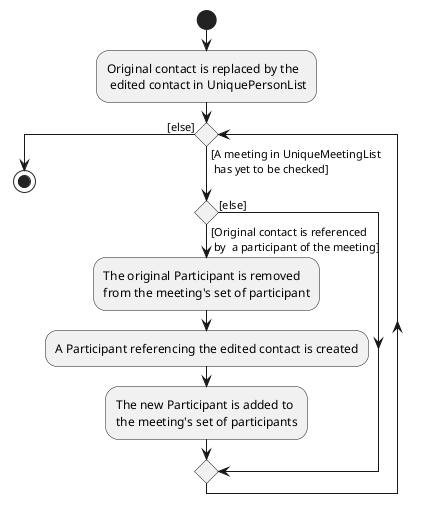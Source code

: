 @startuml

start
:Original contact is replaced by the  \n edited contact in UniquePersonList;

'Since the beta syntax does not support placing the condition outside the
'diamond we place it as the true branch instead.

    while () is ([A meeting in UniqueMeetingList \n has yet to be checked])

    if () then ([Original contact is referenced \n by  a participant of the meeting])

    :The original Participant is removed
    from the meeting's set of participant;
    :A Participant referencing the edited contact is created;
    :The new Participant is added to
    the meeting's set of participants;
    else ([else])
    endif
    endwhile ([else])
    stop
stop

@enduml
